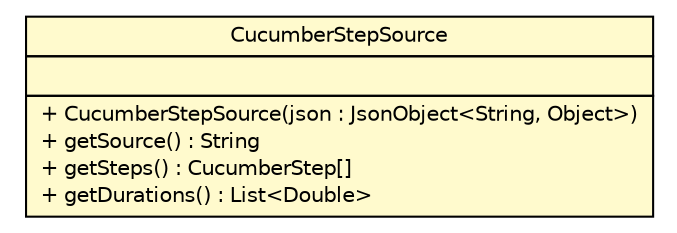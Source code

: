 #!/usr/local/bin/dot
#
# Class diagram 
# Generated by UMLGraph version R5_6 (http://www.umlgraph.org/)
#

digraph G {
	edge [fontname="Helvetica",fontsize=10,labelfontname="Helvetica",labelfontsize=10];
	node [fontname="Helvetica",fontsize=10,shape=plaintext];
	nodesep=0.25;
	ranksep=0.5;
	// com.github.mkolisnyk.cucumber.reporting.types.usage.CucumberStepSource
	c7164 [label=<<table title="com.github.mkolisnyk.cucumber.reporting.types.usage.CucumberStepSource" border="0" cellborder="1" cellspacing="0" cellpadding="2" port="p" bgcolor="lemonChiffon" href="./CucumberStepSource.html">
		<tr><td><table border="0" cellspacing="0" cellpadding="1">
<tr><td align="center" balign="center"> CucumberStepSource </td></tr>
		</table></td></tr>
		<tr><td><table border="0" cellspacing="0" cellpadding="1">
<tr><td align="left" balign="left">  </td></tr>
		</table></td></tr>
		<tr><td><table border="0" cellspacing="0" cellpadding="1">
<tr><td align="left" balign="left"> + CucumberStepSource(json : JsonObject&lt;String, Object&gt;) </td></tr>
<tr><td align="left" balign="left"> + getSource() : String </td></tr>
<tr><td align="left" balign="left"> + getSteps() : CucumberStep[] </td></tr>
<tr><td align="left" balign="left"> + getDurations() : List&lt;Double&gt; </td></tr>
		</table></td></tr>
		</table>>, URL="./CucumberStepSource.html", fontname="Helvetica", fontcolor="black", fontsize=10.0];
}

